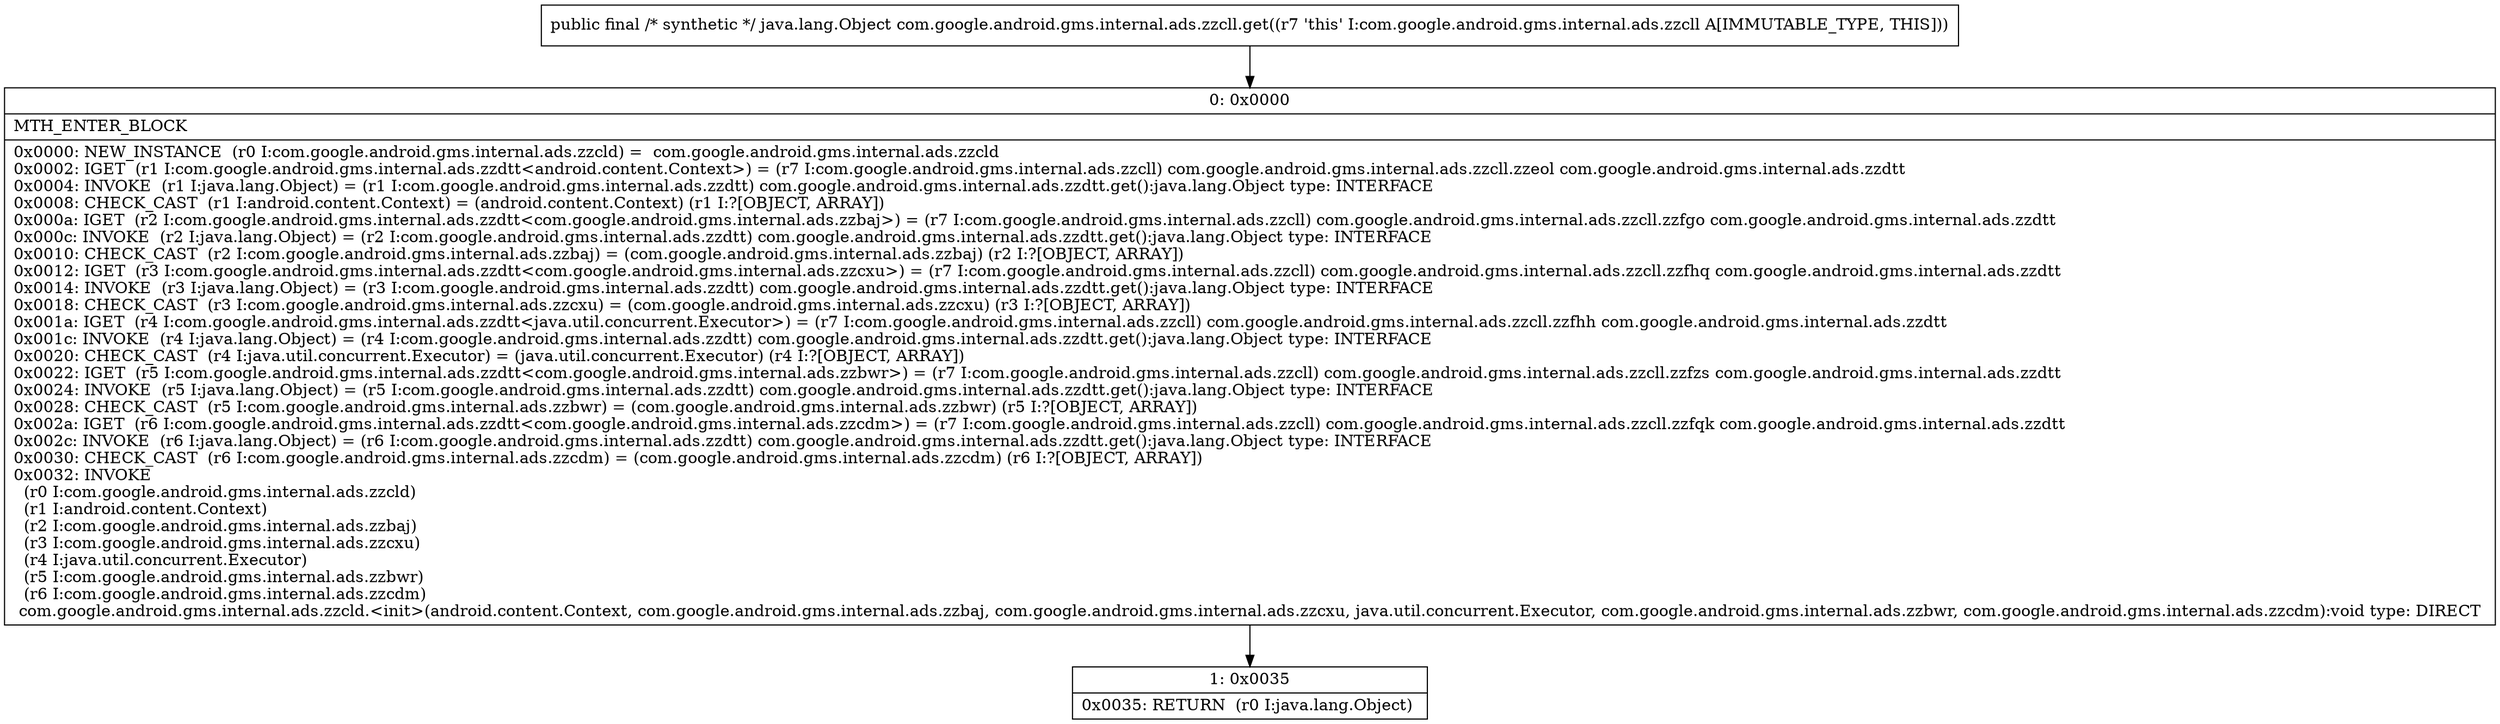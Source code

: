 digraph "CFG forcom.google.android.gms.internal.ads.zzcll.get()Ljava\/lang\/Object;" {
Node_0 [shape=record,label="{0\:\ 0x0000|MTH_ENTER_BLOCK\l|0x0000: NEW_INSTANCE  (r0 I:com.google.android.gms.internal.ads.zzcld) =  com.google.android.gms.internal.ads.zzcld \l0x0002: IGET  (r1 I:com.google.android.gms.internal.ads.zzdtt\<android.content.Context\>) = (r7 I:com.google.android.gms.internal.ads.zzcll) com.google.android.gms.internal.ads.zzcll.zzeol com.google.android.gms.internal.ads.zzdtt \l0x0004: INVOKE  (r1 I:java.lang.Object) = (r1 I:com.google.android.gms.internal.ads.zzdtt) com.google.android.gms.internal.ads.zzdtt.get():java.lang.Object type: INTERFACE \l0x0008: CHECK_CAST  (r1 I:android.content.Context) = (android.content.Context) (r1 I:?[OBJECT, ARRAY]) \l0x000a: IGET  (r2 I:com.google.android.gms.internal.ads.zzdtt\<com.google.android.gms.internal.ads.zzbaj\>) = (r7 I:com.google.android.gms.internal.ads.zzcll) com.google.android.gms.internal.ads.zzcll.zzfgo com.google.android.gms.internal.ads.zzdtt \l0x000c: INVOKE  (r2 I:java.lang.Object) = (r2 I:com.google.android.gms.internal.ads.zzdtt) com.google.android.gms.internal.ads.zzdtt.get():java.lang.Object type: INTERFACE \l0x0010: CHECK_CAST  (r2 I:com.google.android.gms.internal.ads.zzbaj) = (com.google.android.gms.internal.ads.zzbaj) (r2 I:?[OBJECT, ARRAY]) \l0x0012: IGET  (r3 I:com.google.android.gms.internal.ads.zzdtt\<com.google.android.gms.internal.ads.zzcxu\>) = (r7 I:com.google.android.gms.internal.ads.zzcll) com.google.android.gms.internal.ads.zzcll.zzfhq com.google.android.gms.internal.ads.zzdtt \l0x0014: INVOKE  (r3 I:java.lang.Object) = (r3 I:com.google.android.gms.internal.ads.zzdtt) com.google.android.gms.internal.ads.zzdtt.get():java.lang.Object type: INTERFACE \l0x0018: CHECK_CAST  (r3 I:com.google.android.gms.internal.ads.zzcxu) = (com.google.android.gms.internal.ads.zzcxu) (r3 I:?[OBJECT, ARRAY]) \l0x001a: IGET  (r4 I:com.google.android.gms.internal.ads.zzdtt\<java.util.concurrent.Executor\>) = (r7 I:com.google.android.gms.internal.ads.zzcll) com.google.android.gms.internal.ads.zzcll.zzfhh com.google.android.gms.internal.ads.zzdtt \l0x001c: INVOKE  (r4 I:java.lang.Object) = (r4 I:com.google.android.gms.internal.ads.zzdtt) com.google.android.gms.internal.ads.zzdtt.get():java.lang.Object type: INTERFACE \l0x0020: CHECK_CAST  (r4 I:java.util.concurrent.Executor) = (java.util.concurrent.Executor) (r4 I:?[OBJECT, ARRAY]) \l0x0022: IGET  (r5 I:com.google.android.gms.internal.ads.zzdtt\<com.google.android.gms.internal.ads.zzbwr\>) = (r7 I:com.google.android.gms.internal.ads.zzcll) com.google.android.gms.internal.ads.zzcll.zzfzs com.google.android.gms.internal.ads.zzdtt \l0x0024: INVOKE  (r5 I:java.lang.Object) = (r5 I:com.google.android.gms.internal.ads.zzdtt) com.google.android.gms.internal.ads.zzdtt.get():java.lang.Object type: INTERFACE \l0x0028: CHECK_CAST  (r5 I:com.google.android.gms.internal.ads.zzbwr) = (com.google.android.gms.internal.ads.zzbwr) (r5 I:?[OBJECT, ARRAY]) \l0x002a: IGET  (r6 I:com.google.android.gms.internal.ads.zzdtt\<com.google.android.gms.internal.ads.zzcdm\>) = (r7 I:com.google.android.gms.internal.ads.zzcll) com.google.android.gms.internal.ads.zzcll.zzfqk com.google.android.gms.internal.ads.zzdtt \l0x002c: INVOKE  (r6 I:java.lang.Object) = (r6 I:com.google.android.gms.internal.ads.zzdtt) com.google.android.gms.internal.ads.zzdtt.get():java.lang.Object type: INTERFACE \l0x0030: CHECK_CAST  (r6 I:com.google.android.gms.internal.ads.zzcdm) = (com.google.android.gms.internal.ads.zzcdm) (r6 I:?[OBJECT, ARRAY]) \l0x0032: INVOKE  \l  (r0 I:com.google.android.gms.internal.ads.zzcld)\l  (r1 I:android.content.Context)\l  (r2 I:com.google.android.gms.internal.ads.zzbaj)\l  (r3 I:com.google.android.gms.internal.ads.zzcxu)\l  (r4 I:java.util.concurrent.Executor)\l  (r5 I:com.google.android.gms.internal.ads.zzbwr)\l  (r6 I:com.google.android.gms.internal.ads.zzcdm)\l com.google.android.gms.internal.ads.zzcld.\<init\>(android.content.Context, com.google.android.gms.internal.ads.zzbaj, com.google.android.gms.internal.ads.zzcxu, java.util.concurrent.Executor, com.google.android.gms.internal.ads.zzbwr, com.google.android.gms.internal.ads.zzcdm):void type: DIRECT \l}"];
Node_1 [shape=record,label="{1\:\ 0x0035|0x0035: RETURN  (r0 I:java.lang.Object) \l}"];
MethodNode[shape=record,label="{public final \/* synthetic *\/ java.lang.Object com.google.android.gms.internal.ads.zzcll.get((r7 'this' I:com.google.android.gms.internal.ads.zzcll A[IMMUTABLE_TYPE, THIS])) }"];
MethodNode -> Node_0;
Node_0 -> Node_1;
}

